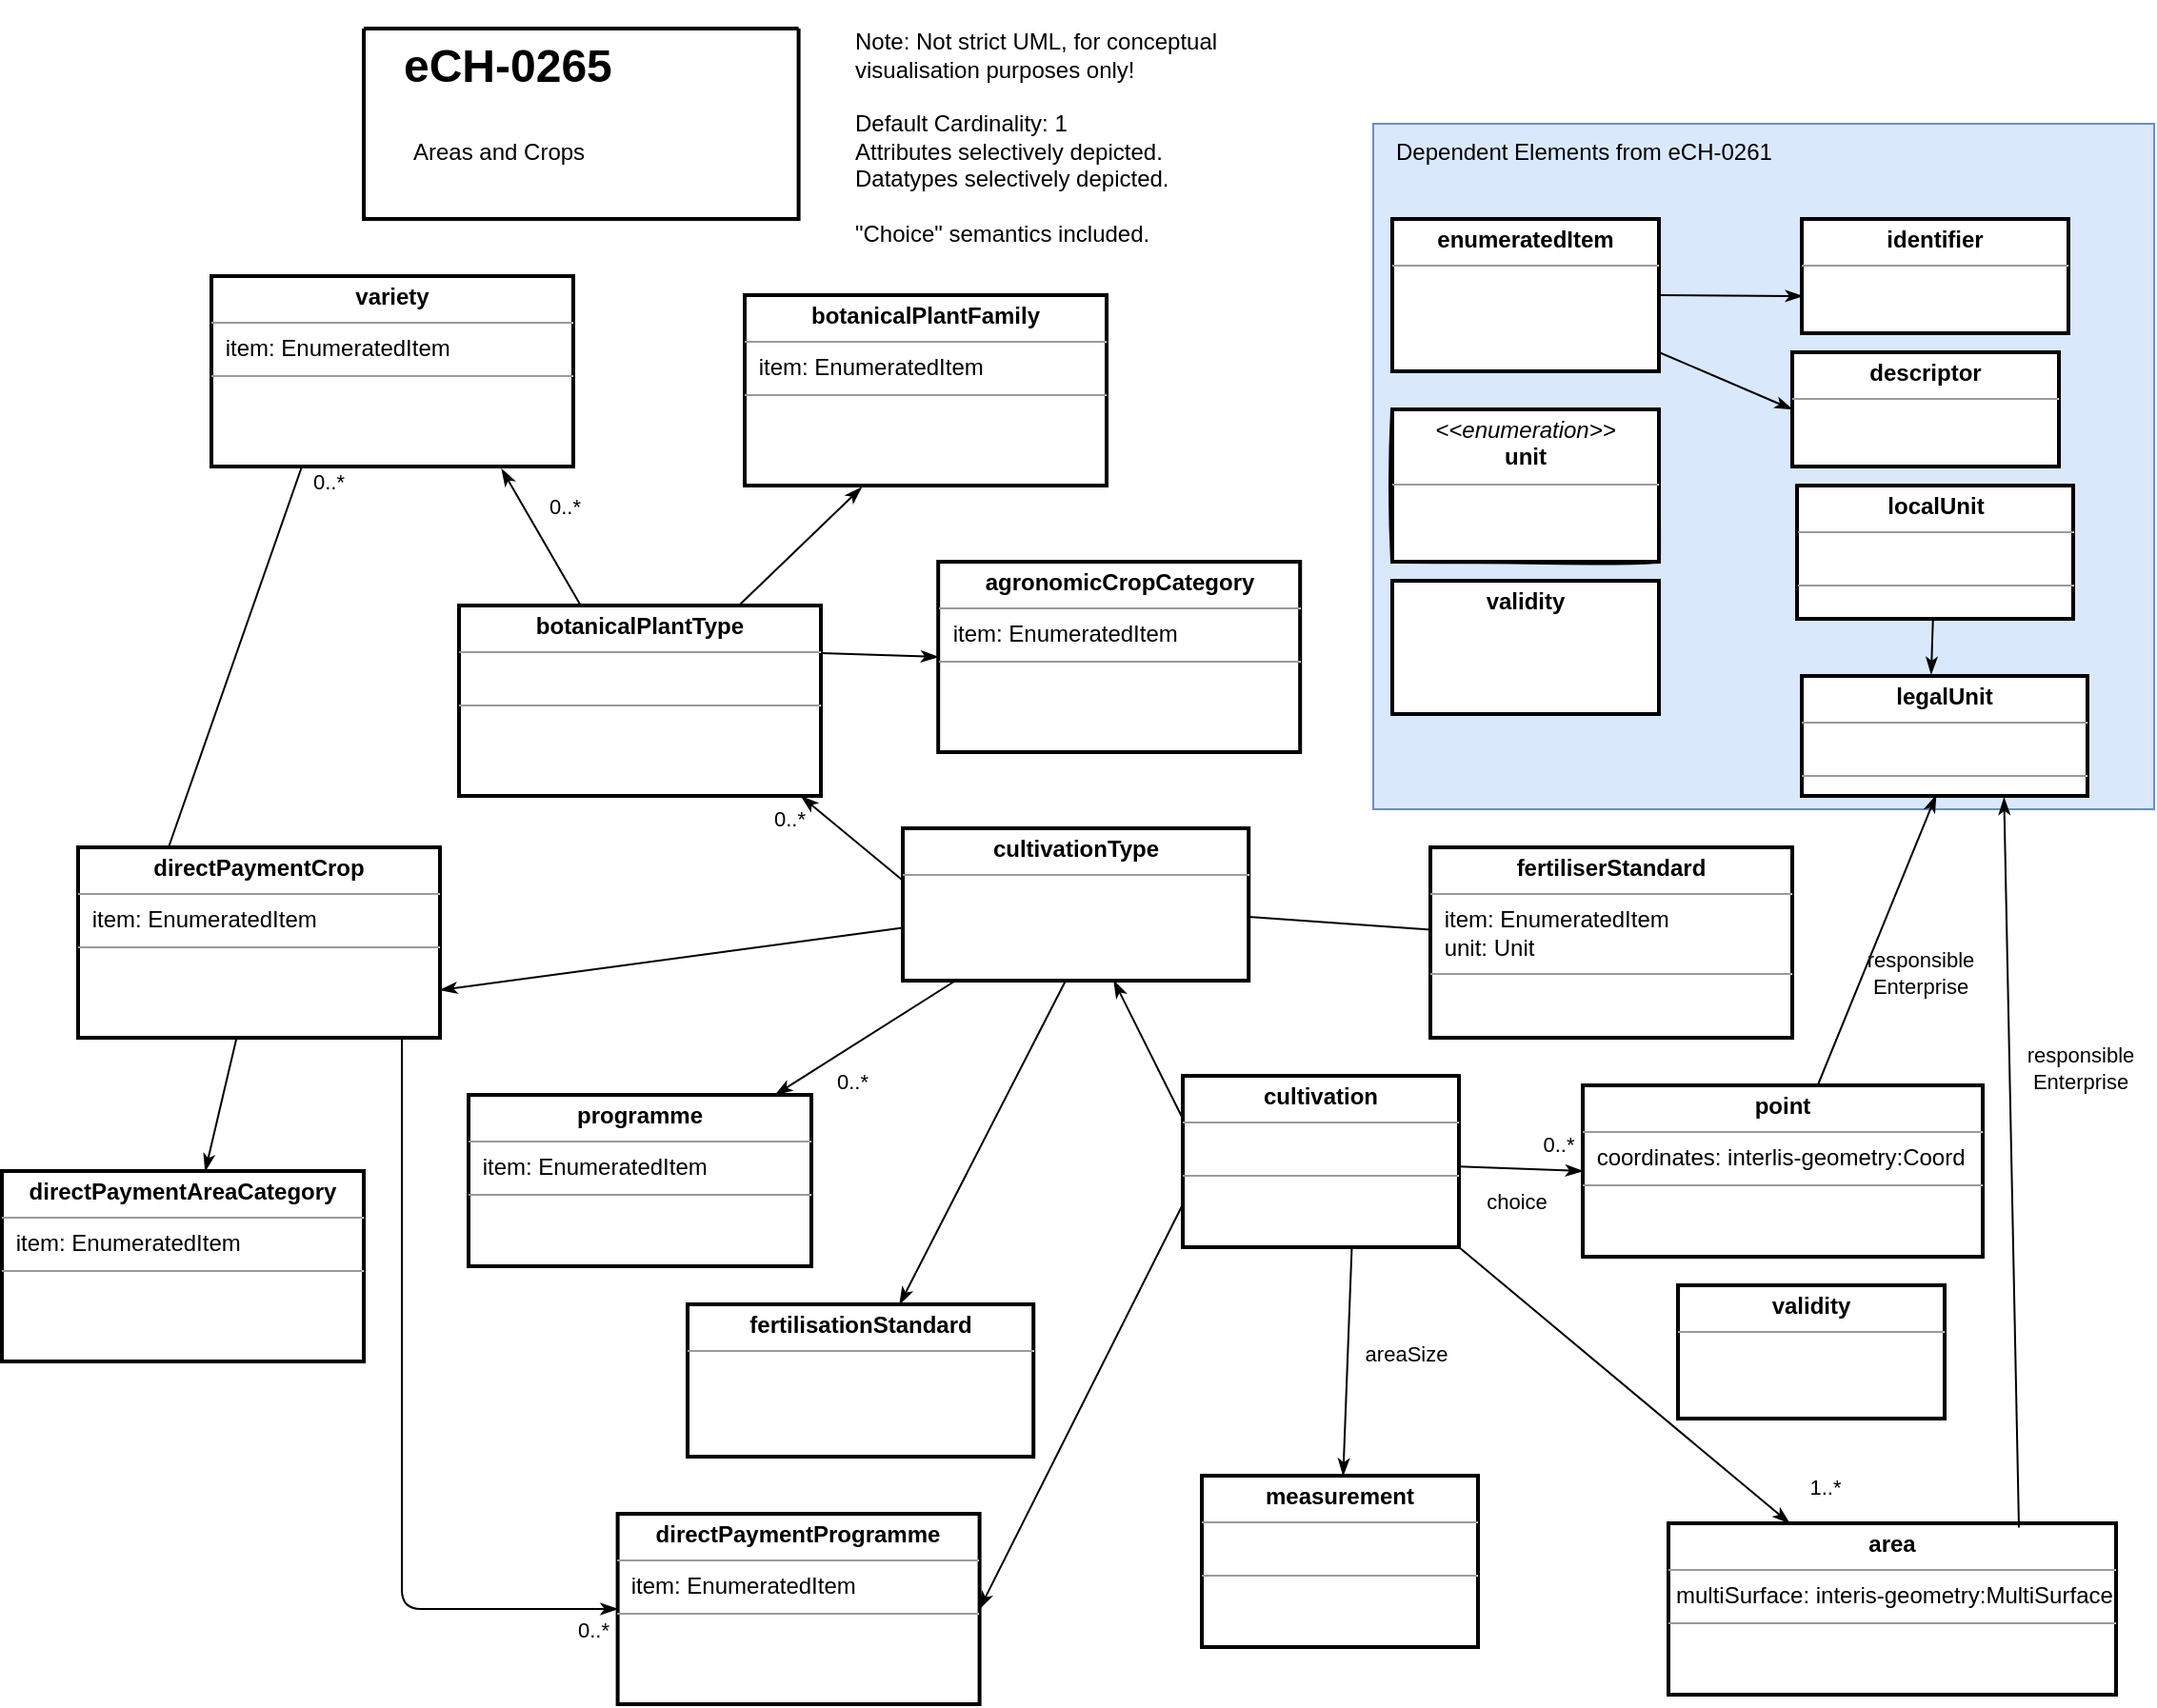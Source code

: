 <mxfile version="23.1.1" type="device">
  <diagram id="C5RBs43oDa-KdzZeNtuy" name="Page-1">
    <mxGraphModel dx="1514" dy="831" grid="1" gridSize="10" guides="1" tooltips="1" connect="1" arrows="1" fold="1" page="1" pageScale="1" pageWidth="1654" pageHeight="1169" math="0" shadow="0">
      <root>
        <mxCell id="WIyWlLk6GJQsqaUBKTNV-0" />
        <mxCell id="WIyWlLk6GJQsqaUBKTNV-1" parent="WIyWlLk6GJQsqaUBKTNV-0" />
        <mxCell id="9_fdUrSxjmN1W93VfHhp-2" value="" style="rounded=0;whiteSpace=wrap;html=1;fillColor=#dae8fc;strokeColor=#6c8ebf;fontFamily=Helvetica;" parent="WIyWlLk6GJQsqaUBKTNV-1" vertex="1">
          <mxGeometry x="890" y="120" width="410" height="360" as="geometry" />
        </mxCell>
        <mxCell id="9_fdUrSxjmN1W93VfHhp-0" value="&lt;p style=&quot;margin:0px;margin-top:4px;text-align:center;&quot;&gt;&lt;i&gt;&amp;lt;&amp;lt;enumeration&amp;gt;&amp;gt;&lt;/i&gt;&lt;br&gt;&lt;b&gt;Unit&lt;/b&gt;&lt;/p&gt;&lt;hr size=&quot;1&quot;&gt;&lt;p style=&quot;margin:0px;margin-left:4px;&quot;&gt;&lt;br&gt;&lt;/p&gt;" style="verticalAlign=top;align=left;overflow=fill;fontSize=12;fontFamily=Helvetica;html=1;sketch=1;strokeWidth=2;" parent="WIyWlLk6GJQsqaUBKTNV-1" vertex="1">
          <mxGeometry x="900" y="270" width="140" height="80" as="geometry" />
        </mxCell>
        <mxCell id="9_fdUrSxjmN1W93VfHhp-4" value="Dependent Elements from eCH-0261" style="text;html=1;strokeColor=none;fillColor=none;align=left;verticalAlign=middle;whiteSpace=wrap;rounded=0;strokeWidth=2;fontFamily=Helvetica;" parent="WIyWlLk6GJQsqaUBKTNV-1" vertex="1">
          <mxGeometry x="900" y="120" width="290" height="30" as="geometry" />
        </mxCell>
        <mxCell id="9_fdUrSxjmN1W93VfHhp-12" value="&lt;p style=&quot;margin:0px;margin-top:4px;text-align:center;&quot;&gt;&lt;b&gt;identifier&lt;/b&gt;&lt;/p&gt;&lt;hr size=&quot;1&quot;&gt;&lt;p style=&quot;margin:0px;margin-left:4px;&quot;&gt;&lt;br&gt;&lt;/p&gt;" style="verticalAlign=top;align=left;overflow=fill;fontSize=12;fontFamily=Helvetica;html=1;sketch=0;strokeWidth=2;rounded=0;" parent="WIyWlLk6GJQsqaUBKTNV-1" vertex="1">
          <mxGeometry x="1115" y="170" width="140" height="60" as="geometry" />
        </mxCell>
        <mxCell id="9_fdUrSxjmN1W93VfHhp-13" value="&lt;p style=&quot;margin:0px;margin-top:4px;text-align:center;&quot;&gt;&lt;b&gt;descriptor&lt;/b&gt;&lt;/p&gt;&lt;hr size=&quot;1&quot;&gt;&lt;p style=&quot;margin:0px;margin-left:4px;&quot;&gt;&lt;br&gt;&lt;/p&gt;" style="verticalAlign=top;align=left;overflow=fill;fontSize=12;fontFamily=Helvetica;html=1;strokeWidth=2;" parent="WIyWlLk6GJQsqaUBKTNV-1" vertex="1">
          <mxGeometry x="1110" y="240" width="140" height="60" as="geometry" />
        </mxCell>
        <mxCell id="A5fvS7BDDAw0l9XVEY4Y-33" value="&lt;p style=&quot;margin:0px;margin-top:4px;text-align:center;&quot;&gt;&lt;b&gt;enumeratedItem&lt;/b&gt;&lt;/p&gt;&lt;hr size=&quot;1&quot;&gt;&lt;p style=&quot;margin:0px;margin-left:4px;&quot;&gt;&lt;br&gt;&lt;/p&gt;" style="verticalAlign=top;align=left;overflow=fill;fontSize=12;fontFamily=Helvetica;html=1;sketch=0;strokeWidth=2;" parent="WIyWlLk6GJQsqaUBKTNV-1" vertex="1">
          <mxGeometry x="900" y="170" width="140" height="80" as="geometry" />
        </mxCell>
        <mxCell id="A5fvS7BDDAw0l9XVEY4Y-48" value="" style="endArrow=classicThin;html=1;sketch=0;fontFamily=Helvetica;curved=1;entryX=1;entryY=0.75;entryDx=0;entryDy=0;endFill=1;" parent="WIyWlLk6GJQsqaUBKTNV-1" source="Fh2eQYCEiK_2gspSJ3Qt-15" target="Fh2eQYCEiK_2gspSJ3Qt-17" edge="1">
          <mxGeometry width="50" height="50" relative="1" as="geometry">
            <mxPoint x="906.7" y="258" as="sourcePoint" />
            <mxPoint x="775" y="270" as="targetPoint" />
          </mxGeometry>
        </mxCell>
        <mxCell id="A5fvS7BDDAw0l9XVEY4Y-51" value="&lt;p style=&quot;margin:0px;margin-top:4px;text-align:center;&quot;&gt;&lt;b&gt;fertiliserStandard&lt;/b&gt;&lt;/p&gt;&lt;hr size=&quot;1&quot;&gt;&lt;p style=&quot;margin:0px;margin-left:4px;&quot;&gt;&amp;nbsp;item: EnumeratedItem&lt;br&gt;&lt;/p&gt;&lt;p style=&quot;margin:0px;margin-left:4px;&quot;&gt;&amp;nbsp;unit: Unit&lt;/p&gt;&lt;hr size=&quot;1&quot;&gt;&lt;p style=&quot;margin:0px;margin-left:4px;&quot;&gt;&lt;br&gt;&lt;/p&gt;" style="verticalAlign=top;align=left;overflow=fill;fontSize=12;fontFamily=Helvetica;html=1;sketch=0;strokeWidth=2;" parent="WIyWlLk6GJQsqaUBKTNV-1" vertex="1">
          <mxGeometry x="920" y="500" width="190" height="100" as="geometry" />
        </mxCell>
        <mxCell id="A5fvS7BDDAw0l9XVEY4Y-81" value="0..*" style="edgeLabel;resizable=0;html=1;align=right;verticalAlign=bottom;strokeWidth=2;fontFamily=Helvetica;" parent="WIyWlLk6GJQsqaUBKTNV-1" connectable="0" vertex="1">
          <mxGeometry x="588.295" y="499.995" as="geometry">
            <mxPoint x="4" y="-6" as="offset" />
          </mxGeometry>
        </mxCell>
        <mxCell id="A5fvS7BDDAw0l9XVEY4Y-89" value="0..*" style="edgeLabel;resizable=0;html=1;align=right;verticalAlign=bottom;strokeWidth=2;fontFamily=Helvetica;" parent="WIyWlLk6GJQsqaUBKTNV-1" connectable="0" vertex="1">
          <mxGeometry x="474.154" y="329.998" as="geometry" />
        </mxCell>
        <mxCell id="A5fvS7BDDAw0l9XVEY4Y-96" value="" style="swimlane;startSize=0;sketch=0;fontFamily=Helvetica;strokeWidth=2;" parent="WIyWlLk6GJQsqaUBKTNV-1" vertex="1">
          <mxGeometry x="360" y="70" width="228.3" height="100" as="geometry" />
        </mxCell>
        <mxCell id="9_fdUrSxjmN1W93VfHhp-1" value="&lt;h1&gt;&lt;span style=&quot;background-color: initial;&quot;&gt;eCH-0265&lt;/span&gt;&lt;/h1&gt;&lt;div&gt;&lt;span style=&quot;background-color: initial;&quot;&gt;&lt;br&gt;&lt;/span&gt;&lt;/div&gt;&lt;h1&gt;&lt;br&gt;&lt;/h1&gt;" style="text;html=1;strokeColor=none;fillColor=none;spacing=5;spacingTop=-20;whiteSpace=wrap;overflow=hidden;rounded=0;strokeWidth=2;fontFamily=Helvetica;" parent="A5fvS7BDDAw0l9XVEY4Y-96" vertex="1">
          <mxGeometry x="16.3" width="195.7" height="80" as="geometry" />
        </mxCell>
        <mxCell id="A5fvS7BDDAw0l9XVEY4Y-100" value="Areas and Crops" style="text;html=1;strokeColor=none;fillColor=none;align=left;verticalAlign=middle;whiteSpace=wrap;rounded=0;strokeWidth=2;fontFamily=Helvetica;sketch=0;" parent="A5fvS7BDDAw0l9XVEY4Y-96" vertex="1">
          <mxGeometry x="23.6" y="50" width="226.4" height="30" as="geometry" />
        </mxCell>
        <mxCell id="Fh2eQYCEiK_2gspSJ3Qt-0" value="&lt;p style=&quot;margin:0px;margin-top:4px;text-align:center;&quot;&gt;&lt;b&gt;legalUnit&lt;/b&gt;&lt;/p&gt;&lt;hr size=&quot;1&quot;&gt;&lt;p style=&quot;margin:0px;margin-left:4px;&quot;&gt;&amp;nbsp;&lt;br&gt;&lt;/p&gt;&lt;hr size=&quot;1&quot;&gt;&lt;p style=&quot;margin:0px;margin-left:4px;&quot;&gt;&lt;br&gt;&lt;/p&gt;" style="verticalAlign=top;align=left;overflow=fill;fontSize=12;fontFamily=Helvetica;html=1;strokeWidth=2;" parent="WIyWlLk6GJQsqaUBKTNV-1" vertex="1">
          <mxGeometry x="1115" y="410" width="150" height="63" as="geometry" />
        </mxCell>
        <mxCell id="Fh2eQYCEiK_2gspSJ3Qt-12" value="" style="endArrow=classicThin;html=1;sketch=0;fontFamily=Helvetica;curved=1;startArrow=none;entryX=0;entryY=0.5;entryDx=0;entryDy=0;exitX=1;exitY=0.25;exitDx=0;exitDy=0;endFill=1;" parent="WIyWlLk6GJQsqaUBKTNV-1" source="Fh2eQYCEiK_2gspSJ3Qt-26" target="Fh2eQYCEiK_2gspSJ3Qt-27" edge="1">
          <mxGeometry width="50" height="50" relative="1" as="geometry">
            <mxPoint x="518.908" y="340" as="sourcePoint" />
            <mxPoint x="605.4" y="279.04" as="targetPoint" />
          </mxGeometry>
        </mxCell>
        <mxCell id="Fh2eQYCEiK_2gspSJ3Qt-15" value="&lt;p style=&quot;margin:0px;margin-top:4px;text-align:center;&quot;&gt;&lt;b&gt;cultivationType&lt;/b&gt;&lt;/p&gt;&lt;hr size=&quot;1&quot;&gt;&lt;p style=&quot;margin:0px;margin-left:4px;&quot;&gt;&lt;br&gt;&lt;/p&gt;" style="verticalAlign=top;align=left;overflow=fill;fontSize=12;fontFamily=Helvetica;html=1;sketch=0;strokeWidth=2;" parent="WIyWlLk6GJQsqaUBKTNV-1" vertex="1">
          <mxGeometry x="643" y="490" width="181.6" height="80" as="geometry" />
        </mxCell>
        <mxCell id="Fh2eQYCEiK_2gspSJ3Qt-16" value="" style="endArrow=classicThin;html=1;sketch=0;fontFamily=Helvetica;curved=1;exitX=0;exitY=0.25;exitDx=0;exitDy=0;endFill=1;" parent="WIyWlLk6GJQsqaUBKTNV-1" source="Fh2eQYCEiK_2gspSJ3Qt-3" target="Fh2eQYCEiK_2gspSJ3Qt-15" edge="1">
          <mxGeometry width="50" height="50" relative="1" as="geometry">
            <mxPoint x="980" y="620" as="sourcePoint" />
            <mxPoint x="789.041" y="746" as="targetPoint" />
          </mxGeometry>
        </mxCell>
        <mxCell id="Fh2eQYCEiK_2gspSJ3Qt-17" value="&lt;p style=&quot;margin:0px;margin-top:4px;text-align:center;&quot;&gt;&lt;b&gt;directPaymentCrop&lt;/b&gt;&lt;/p&gt;&lt;hr size=&quot;1&quot;&gt;&lt;p style=&quot;margin:0px;margin-left:4px;&quot;&gt;&amp;nbsp;item: EnumeratedItem&lt;br&gt;&lt;/p&gt;&lt;hr size=&quot;1&quot;&gt;&lt;p style=&quot;margin:0px;margin-left:4px;&quot;&gt;&lt;br&gt;&lt;/p&gt;" style="verticalAlign=top;align=left;overflow=fill;fontSize=12;fontFamily=Helvetica;html=1;sketch=0;strokeWidth=2;" parent="WIyWlLk6GJQsqaUBKTNV-1" vertex="1">
          <mxGeometry x="210.0" y="500" width="190" height="100" as="geometry" />
        </mxCell>
        <mxCell id="Fh2eQYCEiK_2gspSJ3Qt-19" value="" style="endArrow=classicThin;html=1;sketch=0;fontFamily=Helvetica;curved=1;endFill=1;" parent="WIyWlLk6GJQsqaUBKTNV-1" source="Fh2eQYCEiK_2gspSJ3Qt-17" target="Fh2eQYCEiK_2gspSJ3Qt-31" edge="1">
          <mxGeometry width="50" height="50" relative="1" as="geometry">
            <mxPoint x="980" y="620" as="sourcePoint" />
            <mxPoint x="1200" y="384.327" as="targetPoint" />
          </mxGeometry>
        </mxCell>
        <mxCell id="Fh2eQYCEiK_2gspSJ3Qt-20" value="" style="endArrow=classicThin;html=1;sketch=0;fontFamily=Helvetica;endFill=1;edgeStyle=orthogonalEdgeStyle;" parent="WIyWlLk6GJQsqaUBKTNV-1" source="Fh2eQYCEiK_2gspSJ3Qt-17" target="Fh2eQYCEiK_2gspSJ3Qt-32" edge="1">
          <mxGeometry width="50" height="50" relative="1" as="geometry">
            <mxPoint x="980" y="620" as="sourcePoint" />
            <mxPoint x="1068.321" y="345" as="targetPoint" />
            <Array as="points">
              <mxPoint x="380" y="900" />
            </Array>
          </mxGeometry>
        </mxCell>
        <mxCell id="Fh2eQYCEiK_2gspSJ3Qt-21" value="" style="endArrow=classicThin;html=1;sketch=0;fontFamily=Helvetica;curved=1;entryX=0.802;entryY=1.013;entryDx=0;entryDy=0;entryPerimeter=0;exitX=0.337;exitY=0.003;exitDx=0;exitDy=0;exitPerimeter=0;endFill=1;" parent="WIyWlLk6GJQsqaUBKTNV-1" source="Fh2eQYCEiK_2gspSJ3Qt-26" target="Fh2eQYCEiK_2gspSJ3Qt-24" edge="1">
          <mxGeometry width="50" height="50" relative="1" as="geometry">
            <mxPoint x="449.654" y="340" as="sourcePoint" />
            <mxPoint x="410" y="300" as="targetPoint" />
          </mxGeometry>
        </mxCell>
        <mxCell id="Fh2eQYCEiK_2gspSJ3Qt-24" value="&lt;p style=&quot;margin:0px;margin-top:4px;text-align:center;&quot;&gt;&lt;b&gt;variety&lt;/b&gt;&lt;/p&gt;&lt;hr size=&quot;1&quot;&gt;&lt;p style=&quot;margin:0px;margin-left:4px;&quot;&gt;&amp;nbsp;item: EnumeratedItem&lt;br&gt;&lt;/p&gt;&lt;hr size=&quot;1&quot;&gt;&lt;p style=&quot;margin:0px;margin-left:4px;&quot;&gt;&lt;br&gt;&lt;/p&gt;" style="verticalAlign=top;align=left;overflow=fill;fontSize=12;fontFamily=Helvetica;html=1;sketch=0;strokeWidth=2;" parent="WIyWlLk6GJQsqaUBKTNV-1" vertex="1">
          <mxGeometry x="280" y="200" width="190" height="100" as="geometry" />
        </mxCell>
        <mxCell id="Fh2eQYCEiK_2gspSJ3Qt-26" value="&lt;p style=&quot;margin:0px;margin-top:4px;text-align:center;&quot;&gt;&lt;b&gt;botanicalPlantType&lt;/b&gt;&lt;/p&gt;&lt;hr size=&quot;1&quot;&gt;&lt;p style=&quot;margin:0px;margin-left:4px;&quot;&gt;&amp;nbsp;&lt;br&gt;&lt;/p&gt;&lt;hr size=&quot;1&quot;&gt;&lt;p style=&quot;margin:0px;margin-left:4px;&quot;&gt;&lt;br&gt;&lt;/p&gt;" style="verticalAlign=top;align=left;overflow=fill;fontSize=12;fontFamily=Helvetica;html=1;sketch=0;strokeWidth=2;" parent="WIyWlLk6GJQsqaUBKTNV-1" vertex="1">
          <mxGeometry x="410" y="373" width="190" height="100" as="geometry" />
        </mxCell>
        <mxCell id="Fh2eQYCEiK_2gspSJ3Qt-27" value="&lt;p style=&quot;margin:0px;margin-top:4px;text-align:center;&quot;&gt;&lt;b&gt;agronomicCropCategory&lt;/b&gt;&lt;/p&gt;&lt;hr size=&quot;1&quot;&gt;&lt;p style=&quot;margin:0px;margin-left:4px;&quot;&gt;&amp;nbsp;item: EnumeratedItem&lt;br&gt;&lt;/p&gt;&lt;hr size=&quot;1&quot;&gt;&lt;p style=&quot;margin:0px;margin-left:4px;&quot;&gt;&lt;br&gt;&lt;/p&gt;" style="verticalAlign=top;align=left;overflow=fill;fontSize=12;fontFamily=Helvetica;html=1;sketch=0;strokeWidth=2;" parent="WIyWlLk6GJQsqaUBKTNV-1" vertex="1">
          <mxGeometry x="661.6" y="350" width="190" height="100" as="geometry" />
        </mxCell>
        <mxCell id="Fh2eQYCEiK_2gspSJ3Qt-28" value="&lt;p style=&quot;margin:0px;margin-top:4px;text-align:center;&quot;&gt;&lt;b&gt;botanicalPlantFamily&lt;/b&gt;&lt;/p&gt;&lt;hr size=&quot;1&quot;&gt;&lt;p style=&quot;margin:0px;margin-left:4px;&quot;&gt;&amp;nbsp;item: EnumeratedItem&lt;br&gt;&lt;/p&gt;&lt;hr size=&quot;1&quot;&gt;&lt;p style=&quot;margin:0px;margin-left:4px;&quot;&gt;&lt;br&gt;&lt;/p&gt;" style="verticalAlign=top;align=left;overflow=fill;fontSize=12;fontFamily=Helvetica;html=1;sketch=0;strokeWidth=2;" parent="WIyWlLk6GJQsqaUBKTNV-1" vertex="1">
          <mxGeometry x="560" y="210" width="190" height="100" as="geometry" />
        </mxCell>
        <mxCell id="Fh2eQYCEiK_2gspSJ3Qt-31" value="&lt;p style=&quot;margin:0px;margin-top:4px;text-align:center;&quot;&gt;&lt;b&gt;directPaymentAreaCategory&lt;/b&gt;&lt;/p&gt;&lt;hr size=&quot;1&quot;&gt;&lt;p style=&quot;margin:0px;margin-left:4px;&quot;&gt;&amp;nbsp;item: EnumeratedItem&lt;br&gt;&lt;/p&gt;&lt;hr size=&quot;1&quot;&gt;&lt;p style=&quot;margin:0px;margin-left:4px;&quot;&gt;&lt;br&gt;&lt;/p&gt;" style="verticalAlign=top;align=left;overflow=fill;fontSize=12;fontFamily=Helvetica;html=1;sketch=0;strokeWidth=2;" parent="WIyWlLk6GJQsqaUBKTNV-1" vertex="1">
          <mxGeometry x="170" y="670" width="190" height="100" as="geometry" />
        </mxCell>
        <mxCell id="Fh2eQYCEiK_2gspSJ3Qt-32" value="&lt;p style=&quot;margin:0px;margin-top:4px;text-align:center;&quot;&gt;&lt;b&gt;directPaymentProgramme&lt;/b&gt;&lt;/p&gt;&lt;hr size=&quot;1&quot;&gt;&lt;p style=&quot;margin:0px;margin-left:4px;&quot;&gt;&amp;nbsp;item: EnumeratedItem&lt;br&gt;&lt;/p&gt;&lt;hr size=&quot;1&quot;&gt;&lt;p style=&quot;margin:0px;margin-left:4px;&quot;&gt;&lt;br&gt;&lt;/p&gt;" style="verticalAlign=top;align=left;overflow=fill;fontSize=12;fontFamily=Helvetica;html=1;sketch=0;strokeWidth=2;" parent="WIyWlLk6GJQsqaUBKTNV-1" vertex="1">
          <mxGeometry x="493.3" y="850" width="190" height="100" as="geometry" />
        </mxCell>
        <mxCell id="Fh2eQYCEiK_2gspSJ3Qt-33" value="&lt;p style=&quot;margin:0px;margin-top:4px;text-align:center;&quot;&gt;&lt;b&gt;programme&lt;/b&gt;&lt;/p&gt;&lt;hr size=&quot;1&quot;&gt;&lt;p style=&quot;margin:0px;margin-left:4px;&quot;&gt;&amp;nbsp;item: EnumeratedItem&lt;br&gt;&lt;/p&gt;&lt;hr size=&quot;1&quot;&gt;&lt;p style=&quot;margin:0px;margin-left:4px;&quot;&gt;&lt;br&gt;&lt;/p&gt;" style="verticalAlign=top;align=left;overflow=fill;fontSize=12;fontFamily=Helvetica;html=1;sketch=0;strokeWidth=2;" parent="WIyWlLk6GJQsqaUBKTNV-1" vertex="1">
          <mxGeometry x="415" y="630" width="180" height="90" as="geometry" />
        </mxCell>
        <mxCell id="Fh2eQYCEiK_2gspSJ3Qt-34" value="" style="endArrow=classicThin;html=1;sketch=0;fontFamily=Helvetica;curved=1;startArrow=none;endFill=1;" parent="WIyWlLk6GJQsqaUBKTNV-1" source="Fh2eQYCEiK_2gspSJ3Qt-15" target="Fh2eQYCEiK_2gspSJ3Qt-33" edge="1">
          <mxGeometry width="50" height="50" relative="1" as="geometry">
            <mxPoint x="980" y="620" as="sourcePoint" />
            <mxPoint x="789.041" y="746" as="targetPoint" />
          </mxGeometry>
        </mxCell>
        <mxCell id="Fh2eQYCEiK_2gspSJ3Qt-35" value="" style="endArrow=classicThin;html=1;sketch=0;fontFamily=Helvetica;curved=1;entryX=0;entryY=0.5;entryDx=0;entryDy=0;endFill=1;" parent="WIyWlLk6GJQsqaUBKTNV-1" source="Fh2eQYCEiK_2gspSJ3Qt-3" target="0xT9rQlxsfcpk1HTCQxQ-0" edge="1">
          <mxGeometry width="50" height="50" relative="1" as="geometry">
            <mxPoint x="980" y="620" as="sourcePoint" />
            <mxPoint x="1045" y="662.5" as="targetPoint" />
          </mxGeometry>
        </mxCell>
        <mxCell id="Fh2eQYCEiK_2gspSJ3Qt-37" value="" style="endArrow=none;html=1;sketch=0;fontFamily=Helvetica;curved=1;endFill=0;" parent="WIyWlLk6GJQsqaUBKTNV-1" source="Fh2eQYCEiK_2gspSJ3Qt-15" target="A5fvS7BDDAw0l9XVEY4Y-51" edge="1">
          <mxGeometry width="50" height="50" relative="1" as="geometry">
            <mxPoint x="1320.96" y="637" as="sourcePoint" />
            <mxPoint x="1130.001" y="763" as="targetPoint" />
          </mxGeometry>
        </mxCell>
        <mxCell id="Fh2eQYCEiK_2gspSJ3Qt-51" value="1..*" style="edgeLabel;resizable=0;html=1;align=center;verticalAlign=middle;sketch=1;fontFamily=Helvetica;strokeWidth=2;" parent="WIyWlLk6GJQsqaUBKTNV-1" connectable="0" vertex="1">
          <mxGeometry x="1139.999" y="819.998" as="geometry">
            <mxPoint x="-13" y="16" as="offset" />
          </mxGeometry>
        </mxCell>
        <mxCell id="Fh2eQYCEiK_2gspSJ3Qt-54" value="" style="endArrow=none;html=1;sketch=0;fontFamily=Helvetica;curved=1;exitX=0.25;exitY=0;exitDx=0;exitDy=0;entryX=0.25;entryY=1;entryDx=0;entryDy=0;endFill=0;" parent="WIyWlLk6GJQsqaUBKTNV-1" source="Fh2eQYCEiK_2gspSJ3Qt-17" target="Fh2eQYCEiK_2gspSJ3Qt-24" edge="1">
          <mxGeometry width="50" height="50" relative="1" as="geometry">
            <mxPoint x="1320.96" y="637" as="sourcePoint" />
            <mxPoint x="1130.001" y="763" as="targetPoint" />
          </mxGeometry>
        </mxCell>
        <mxCell id="Fh2eQYCEiK_2gspSJ3Qt-56" value="0..*" style="edgeLabel;resizable=0;html=1;align=right;verticalAlign=bottom;strokeWidth=2;fontFamily=Helvetica;" parent="WIyWlLk6GJQsqaUBKTNV-1" connectable="0" vertex="1">
          <mxGeometry x="435.005" y="329.995" as="geometry">
            <mxPoint x="190" y="302" as="offset" />
          </mxGeometry>
        </mxCell>
        <mxCell id="Fh2eQYCEiK_2gspSJ3Qt-64" value="&lt;p style=&quot;margin:0px;margin-top:4px;text-align:center;&quot;&gt;&lt;b&gt;area&lt;/b&gt;&lt;/p&gt;&lt;hr size=&quot;1&quot;&gt;&lt;p style=&quot;margin:0px;margin-left:4px;&quot;&gt;multiSurface: interis-geometry:MultiSurface&lt;br&gt;&lt;/p&gt;&lt;hr size=&quot;1&quot;&gt;&lt;p style=&quot;margin:0px;margin-left:4px;&quot;&gt;&lt;br&gt;&lt;/p&gt;" style="verticalAlign=top;align=left;overflow=fill;fontSize=12;fontFamily=Helvetica;html=1;sketch=0;strokeWidth=2;" parent="WIyWlLk6GJQsqaUBKTNV-1" vertex="1">
          <mxGeometry x="1045" y="855" width="235" height="90" as="geometry" />
        </mxCell>
        <mxCell id="Fh2eQYCEiK_2gspSJ3Qt-75" style="edgeStyle=none;rounded=0;sketch=0;orthogonalLoop=1;jettySize=auto;html=1;entryX=0.708;entryY=1.014;entryDx=0;entryDy=0;fontFamily=Helvetica;endArrow=classicThin;endFill=1;startArrow=none;startFill=0;exitX=0.783;exitY=0.025;exitDx=0;exitDy=0;exitPerimeter=0;entryPerimeter=0;" parent="WIyWlLk6GJQsqaUBKTNV-1" source="Fh2eQYCEiK_2gspSJ3Qt-64" target="Fh2eQYCEiK_2gspSJ3Qt-0" edge="1">
          <mxGeometry relative="1" as="geometry">
            <mxPoint x="1122.568" y="640.0" as="sourcePoint" />
          </mxGeometry>
        </mxCell>
        <mxCell id="Fh2eQYCEiK_2gspSJ3Qt-69" value="0..*" style="edgeLabel;resizable=0;html=1;align=right;verticalAlign=bottom;strokeWidth=2;fontFamily=Helvetica;" parent="WIyWlLk6GJQsqaUBKTNV-1" connectable="0" vertex="1">
          <mxGeometry x="350.004" y="316.998" as="geometry" />
        </mxCell>
        <mxCell id="Fh2eQYCEiK_2gspSJ3Qt-70" value="" style="endArrow=classicThin;html=1;sketch=0;fontFamily=Helvetica;curved=1;exitX=1;exitY=1;exitDx=0;exitDy=0;endFill=1;" parent="WIyWlLk6GJQsqaUBKTNV-1" source="Fh2eQYCEiK_2gspSJ3Qt-3" target="Fh2eQYCEiK_2gspSJ3Qt-64" edge="1">
          <mxGeometry width="50" height="50" relative="1" as="geometry">
            <mxPoint x="870" y="730" as="sourcePoint" />
            <mxPoint x="1010" y="531.5" as="targetPoint" />
          </mxGeometry>
        </mxCell>
        <mxCell id="Fh2eQYCEiK_2gspSJ3Qt-74" value="choice" style="edgeLabel;resizable=0;html=1;align=center;verticalAlign=middle;sketch=1;fontFamily=Helvetica;strokeWidth=2;" parent="WIyWlLk6GJQsqaUBKTNV-1" connectable="0" vertex="1">
          <mxGeometry x="977.499" y="669.998" as="geometry">
            <mxPoint x="-13" y="16" as="offset" />
          </mxGeometry>
        </mxCell>
        <mxCell id="Fh2eQYCEiK_2gspSJ3Qt-77" value="responsible&lt;br&gt;Enterprise" style="edgeLabel;resizable=0;html=1;align=center;verticalAlign=middle;sketch=1;fontFamily=Helvetica;strokeWidth=2;" parent="WIyWlLk6GJQsqaUBKTNV-1" connectable="0" vertex="1">
          <mxGeometry x="1189.999" y="549.998" as="geometry">
            <mxPoint x="-13" y="16" as="offset" />
          </mxGeometry>
        </mxCell>
        <mxCell id="Fh2eQYCEiK_2gspSJ3Qt-78" value="" style="endArrow=classicThin;html=1;sketch=0;fontFamily=Helvetica;curved=1;exitX=0;exitY=0.75;exitDx=0;exitDy=0;entryX=1;entryY=0.5;entryDx=0;entryDy=0;endFill=1;" parent="WIyWlLk6GJQsqaUBKTNV-1" source="Fh2eQYCEiK_2gspSJ3Qt-3" target="Fh2eQYCEiK_2gspSJ3Qt-32" edge="1">
          <mxGeometry width="50" height="50" relative="1" as="geometry">
            <mxPoint x="680" y="640" as="sourcePoint" />
            <mxPoint x="557.5" y="595" as="targetPoint" />
          </mxGeometry>
        </mxCell>
        <mxCell id="Fh2eQYCEiK_2gspSJ3Qt-79" value="0..*" style="edgeLabel;resizable=0;html=1;align=right;verticalAlign=bottom;strokeWidth=2;fontFamily=Helvetica;" parent="WIyWlLk6GJQsqaUBKTNV-1" connectable="0" vertex="1">
          <mxGeometry x="299.995" y="617.495" as="geometry">
            <mxPoint x="190" y="302" as="offset" />
          </mxGeometry>
        </mxCell>
        <mxCell id="Fh2eQYCEiK_2gspSJ3Qt-3" value="&lt;p style=&quot;margin:0px;margin-top:4px;text-align:center;&quot;&gt;&lt;b&gt;cultivation&lt;/b&gt;&lt;/p&gt;&lt;hr size=&quot;1&quot;&gt;&lt;p style=&quot;margin:0px;margin-left:4px;&quot;&gt;&amp;nbsp;&lt;br&gt;&lt;/p&gt;&lt;hr size=&quot;1&quot;&gt;&lt;p style=&quot;margin:0px;margin-left:4px;&quot;&gt;&lt;br&gt;&lt;/p&gt;" style="verticalAlign=top;align=left;overflow=fill;fontSize=12;fontFamily=Helvetica;html=1;sketch=0;strokeWidth=2;" parent="WIyWlLk6GJQsqaUBKTNV-1" vertex="1">
          <mxGeometry x="790" y="620" width="145" height="90" as="geometry" />
        </mxCell>
        <mxCell id="dqcy-bDHWrXn-O4MTxks-1" value="&lt;p style=&quot;margin:0px;margin-top:4px;text-align:center;&quot;&gt;&lt;i&gt;&amp;lt;&amp;lt;enumeration&amp;gt;&amp;gt;&lt;/i&gt;&lt;br&gt;&lt;b&gt;unit&lt;/b&gt;&lt;/p&gt;&lt;hr size=&quot;1&quot;&gt;&lt;p style=&quot;margin:0px;margin-left:4px;&quot;&gt;&lt;br&gt;&lt;/p&gt;" style="verticalAlign=top;align=left;overflow=fill;fontSize=12;fontFamily=Helvetica;html=1;sketch=0;strokeWidth=2;" parent="WIyWlLk6GJQsqaUBKTNV-1" vertex="1">
          <mxGeometry x="900" y="270" width="140" height="80" as="geometry" />
        </mxCell>
        <mxCell id="dqcy-bDHWrXn-O4MTxks-2" value="&lt;p style=&quot;margin:0px;margin-top:4px;text-align:center;&quot;&gt;&lt;b&gt;localUnit&lt;/b&gt;&lt;/p&gt;&lt;hr size=&quot;1&quot;&gt;&lt;p style=&quot;margin:0px;margin-left:4px;&quot;&gt;&amp;nbsp;&lt;br&gt;&lt;/p&gt;&lt;hr size=&quot;1&quot;&gt;&lt;p style=&quot;margin:0px;margin-left:4px;&quot;&gt;&lt;br&gt;&lt;/p&gt;" style="verticalAlign=top;align=left;overflow=fill;fontSize=12;fontFamily=Helvetica;html=1;sketch=0;strokeWidth=2;" parent="WIyWlLk6GJQsqaUBKTNV-1" vertex="1">
          <mxGeometry x="1112.5" y="310" width="145" height="70" as="geometry" />
        </mxCell>
        <mxCell id="0xT9rQlxsfcpk1HTCQxQ-0" value="&lt;p style=&quot;margin:0px;margin-top:4px;text-align:center;&quot;&gt;&lt;b&gt;point&lt;/b&gt;&lt;/p&gt;&lt;hr size=&quot;1&quot;&gt;&lt;p style=&quot;margin:0px;margin-left:4px;&quot;&gt;&amp;nbsp;coordinates: interlis-geometry:Coord&lt;br&gt;&lt;/p&gt;&lt;hr size=&quot;1&quot;&gt;&lt;p style=&quot;margin:0px;margin-left:4px;&quot;&gt;&lt;br&gt;&lt;/p&gt;" style="verticalAlign=top;align=left;overflow=fill;fontSize=12;fontFamily=Helvetica;html=1;sketch=0;strokeWidth=2;" parent="WIyWlLk6GJQsqaUBKTNV-1" vertex="1">
          <mxGeometry x="1000" y="625" width="210" height="90" as="geometry" />
        </mxCell>
        <mxCell id="0xT9rQlxsfcpk1HTCQxQ-1" value="&lt;p style=&quot;margin:0px;margin-top:4px;text-align:center;&quot;&gt;&lt;b&gt;validity&lt;/b&gt;&lt;/p&gt;&lt;hr size=&quot;1&quot;&gt;&lt;p style=&quot;margin:0px;margin-left:4px;&quot;&gt;&lt;br&gt;&lt;/p&gt;" style="verticalAlign=top;align=left;overflow=fill;fontSize=12;fontFamily=Helvetica;html=1;sketch=0;strokeWidth=2;rounded=0;" parent="WIyWlLk6GJQsqaUBKTNV-1" vertex="1">
          <mxGeometry x="1050" y="730" width="140" height="70" as="geometry" />
        </mxCell>
        <mxCell id="0xT9rQlxsfcpk1HTCQxQ-5" value="responsible&lt;br&gt;Enterprise" style="edgeLabel;resizable=0;html=1;align=center;verticalAlign=middle;sketch=1;fontFamily=Helvetica;strokeWidth=2;" parent="WIyWlLk6GJQsqaUBKTNV-1" connectable="0" vertex="1">
          <mxGeometry x="1273.999" y="599.998" as="geometry">
            <mxPoint x="-13" y="16" as="offset" />
          </mxGeometry>
        </mxCell>
        <mxCell id="0xT9rQlxsfcpk1HTCQxQ-6" style="edgeStyle=none;rounded=0;sketch=0;orthogonalLoop=1;jettySize=auto;html=1;entryX=0.47;entryY=0.994;entryDx=0;entryDy=0;fontFamily=Helvetica;endArrow=classicThin;endFill=1;startArrow=none;startFill=0;entryPerimeter=0;" parent="WIyWlLk6GJQsqaUBKTNV-1" source="0xT9rQlxsfcpk1HTCQxQ-0" target="Fh2eQYCEiK_2gspSJ3Qt-0" edge="1">
          <mxGeometry relative="1" as="geometry">
            <mxPoint x="1274" y="867" as="sourcePoint" />
            <mxPoint x="1296" y="474" as="targetPoint" />
          </mxGeometry>
        </mxCell>
        <mxCell id="0xT9rQlxsfcpk1HTCQxQ-9" value="&lt;p style=&quot;margin:0px;margin-top:4px;text-align:center;&quot;&gt;&lt;b&gt;measurement&lt;/b&gt;&lt;/p&gt;&lt;hr size=&quot;1&quot;&gt;&lt;p style=&quot;margin:0px;margin-left:4px;&quot;&gt;&amp;nbsp;&lt;br&gt;&lt;/p&gt;&lt;hr size=&quot;1&quot;&gt;&lt;p style=&quot;margin:0px;margin-left:4px;&quot;&gt;&lt;br&gt;&lt;/p&gt;" style="verticalAlign=top;align=left;overflow=fill;fontSize=12;fontFamily=Helvetica;html=1;sketch=0;strokeWidth=2;" parent="WIyWlLk6GJQsqaUBKTNV-1" vertex="1">
          <mxGeometry x="800" y="830" width="145" height="90" as="geometry" />
        </mxCell>
        <mxCell id="0xT9rQlxsfcpk1HTCQxQ-10" value="" style="endArrow=classicThin;html=1;sketch=0;fontFamily=Helvetica;curved=1;endFill=1;exitX=0.612;exitY=1.001;exitDx=0;exitDy=0;exitPerimeter=0;" parent="WIyWlLk6GJQsqaUBKTNV-1" source="Fh2eQYCEiK_2gspSJ3Qt-3" target="0xT9rQlxsfcpk1HTCQxQ-9" edge="1">
          <mxGeometry width="50" height="50" relative="1" as="geometry">
            <mxPoint x="945" y="677" as="sourcePoint" />
            <mxPoint x="1045" y="680" as="targetPoint" />
          </mxGeometry>
        </mxCell>
        <mxCell id="0xT9rQlxsfcpk1HTCQxQ-11" value="areaSize" style="edgeLabel;resizable=0;html=1;align=center;verticalAlign=middle;sketch=1;fontFamily=Helvetica;strokeWidth=2;" parent="WIyWlLk6GJQsqaUBKTNV-1" connectable="0" vertex="1">
          <mxGeometry x="919.999" y="749.998" as="geometry">
            <mxPoint x="-13" y="16" as="offset" />
          </mxGeometry>
        </mxCell>
        <mxCell id="0xT9rQlxsfcpk1HTCQxQ-12" value="0..*" style="edgeLabel;resizable=0;html=1;align=center;verticalAlign=middle;sketch=1;fontFamily=Helvetica;strokeWidth=2;" parent="WIyWlLk6GJQsqaUBKTNV-1" connectable="0" vertex="1">
          <mxGeometry x="999.999" y="639.998" as="geometry">
            <mxPoint x="-13" y="16" as="offset" />
          </mxGeometry>
        </mxCell>
        <mxCell id="0xT9rQlxsfcpk1HTCQxQ-13" value="&lt;p style=&quot;margin:0px;margin-top:4px;text-align:center;&quot;&gt;&lt;b&gt;fertilisationStandard&lt;/b&gt;&lt;/p&gt;&lt;hr size=&quot;1&quot;&gt;&lt;p style=&quot;margin:0px;margin-left:4px;&quot;&gt;&lt;br&gt;&lt;/p&gt;" style="verticalAlign=top;align=left;overflow=fill;fontSize=12;fontFamily=Helvetica;html=1;sketch=0;strokeWidth=2;" parent="WIyWlLk6GJQsqaUBKTNV-1" vertex="1">
          <mxGeometry x="530" y="740" width="181.6" height="80" as="geometry" />
        </mxCell>
        <mxCell id="0xT9rQlxsfcpk1HTCQxQ-14" value="" style="endArrow=classicThin;html=1;sketch=0;fontFamily=Helvetica;curved=1;endFill=1;exitX=0.473;exitY=0.991;exitDx=0;exitDy=0;exitPerimeter=0;" parent="WIyWlLk6GJQsqaUBKTNV-1" source="Fh2eQYCEiK_2gspSJ3Qt-15" target="0xT9rQlxsfcpk1HTCQxQ-13" edge="1">
          <mxGeometry width="50" height="50" relative="1" as="geometry">
            <mxPoint x="800" y="698" as="sourcePoint" />
            <mxPoint x="560" y="903" as="targetPoint" />
          </mxGeometry>
        </mxCell>
        <mxCell id="0xT9rQlxsfcpk1HTCQxQ-15" value="" style="endArrow=classicThin;html=1;sketch=0;fontFamily=Helvetica;curved=1;entryX=0.946;entryY=1.003;entryDx=0;entryDy=0;endFill=1;entryPerimeter=0;exitX=-0.001;exitY=0.341;exitDx=0;exitDy=0;exitPerimeter=0;" parent="WIyWlLk6GJQsqaUBKTNV-1" source="Fh2eQYCEiK_2gspSJ3Qt-15" target="Fh2eQYCEiK_2gspSJ3Qt-26" edge="1">
          <mxGeometry width="50" height="50" relative="1" as="geometry">
            <mxPoint x="653" y="558" as="sourcePoint" />
            <mxPoint x="460" y="595" as="targetPoint" />
          </mxGeometry>
        </mxCell>
        <mxCell id="1dUMDGYSha67_zrGDrwt-0" value="&lt;br&gt;Note: Not strict UML, for conceptual&lt;br&gt;visualisation purposes only!&lt;br&gt;&lt;br&gt;Default Cardinality: 1&lt;br&gt;Attributes selectively depicted.&lt;br&gt;Datatypes selectively depicted.&lt;br&gt;&lt;br&gt;&quot;Choice&quot; semantics included." style="text;html=1;strokeColor=none;fillColor=none;align=left;verticalAlign=middle;whiteSpace=wrap;rounded=0;strokeWidth=2;fontFamily=Helvetica;" parent="WIyWlLk6GJQsqaUBKTNV-1" vertex="1">
          <mxGeometry x="615.8" y="64" width="230" height="112" as="geometry" />
        </mxCell>
        <mxCell id="aD7GuIeCX-zTiHbP9Wdb-0" value="" style="endArrow=classicThin;html=1;sketch=0;fontFamily=Helvetica;curved=1;startArrow=none;entryX=0;entryY=0.5;entryDx=0;entryDy=0;endFill=1;" parent="WIyWlLk6GJQsqaUBKTNV-1" source="A5fvS7BDDAw0l9XVEY4Y-33" target="9_fdUrSxjmN1W93VfHhp-13" edge="1">
          <mxGeometry width="50" height="50" relative="1" as="geometry">
            <mxPoint x="522" y="382" as="sourcePoint" />
            <mxPoint x="628" y="310" as="targetPoint" />
          </mxGeometry>
        </mxCell>
        <mxCell id="aD7GuIeCX-zTiHbP9Wdb-1" value="" style="endArrow=classicThin;html=1;sketch=0;fontFamily=Helvetica;curved=1;startArrow=none;exitX=1;exitY=0.5;exitDx=0;exitDy=0;endFill=1;entryX=0.003;entryY=0.676;entryDx=0;entryDy=0;entryPerimeter=0;" parent="WIyWlLk6GJQsqaUBKTNV-1" source="A5fvS7BDDAw0l9XVEY4Y-33" target="9_fdUrSxjmN1W93VfHhp-12" edge="1">
          <mxGeometry width="50" height="50" relative="1" as="geometry">
            <mxPoint x="522" y="382" as="sourcePoint" />
            <mxPoint x="1120" y="210" as="targetPoint" />
          </mxGeometry>
        </mxCell>
        <mxCell id="aD7GuIeCX-zTiHbP9Wdb-2" value="" style="endArrow=classicThin;html=1;sketch=0;fontFamily=Helvetica;curved=1;startArrow=none;entryX=0.453;entryY=-0.015;entryDx=0;entryDy=0;endFill=1;entryPerimeter=0;" parent="WIyWlLk6GJQsqaUBKTNV-1" source="dqcy-bDHWrXn-O4MTxks-2" target="Fh2eQYCEiK_2gspSJ3Qt-0" edge="1">
          <mxGeometry width="50" height="50" relative="1" as="geometry">
            <mxPoint x="1050" y="250" as="sourcePoint" />
            <mxPoint x="1120" y="280" as="targetPoint" />
          </mxGeometry>
        </mxCell>
        <mxCell id="aD7GuIeCX-zTiHbP9Wdb-3" value="&lt;p style=&quot;margin:0px;margin-top:4px;text-align:center;&quot;&gt;&lt;b&gt;validity&lt;/b&gt;&lt;/p&gt;&lt;p style=&quot;margin:0px;margin-left:4px;&quot;&gt;&lt;br&gt;&lt;/p&gt;" style="verticalAlign=top;align=left;overflow=fill;fontSize=12;fontFamily=Helvetica;html=1;sketch=0;strokeWidth=2;" parent="WIyWlLk6GJQsqaUBKTNV-1" vertex="1">
          <mxGeometry x="900" y="360" width="140" height="70" as="geometry" />
        </mxCell>
        <mxCell id="aD7GuIeCX-zTiHbP9Wdb-4" value="" style="endArrow=classicThin;html=1;sketch=0;fontFamily=Helvetica;curved=1;startArrow=none;entryX=0.323;entryY=1.01;entryDx=0;entryDy=0;endFill=1;entryPerimeter=0;" parent="WIyWlLk6GJQsqaUBKTNV-1" source="Fh2eQYCEiK_2gspSJ3Qt-26" target="Fh2eQYCEiK_2gspSJ3Qt-28" edge="1">
          <mxGeometry width="50" height="50" relative="1" as="geometry">
            <mxPoint x="610" y="408" as="sourcePoint" />
            <mxPoint x="672" y="410" as="targetPoint" />
          </mxGeometry>
        </mxCell>
      </root>
    </mxGraphModel>
  </diagram>
</mxfile>
